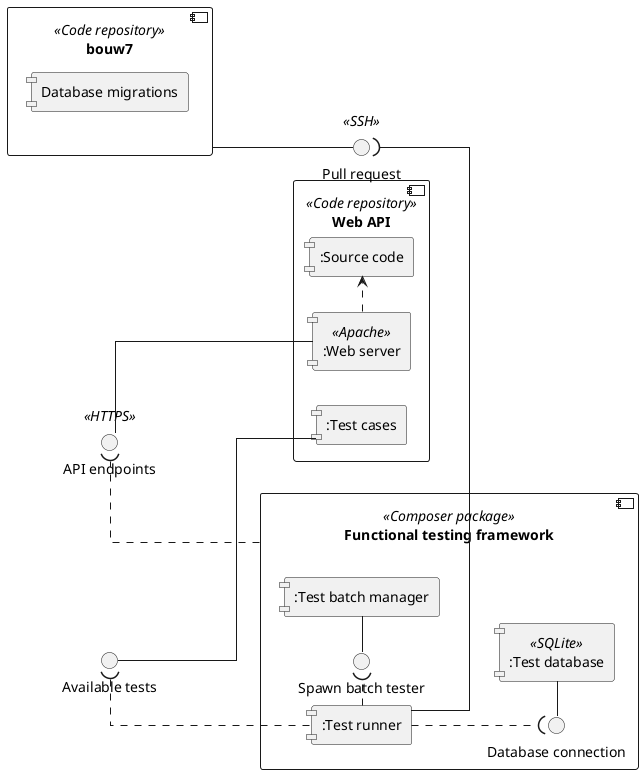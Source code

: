 @startuml Component diagram
skinparam Linetype ortho
skinparam componentStyle uml1
left to right direction

together {
    component "Web API" <<Code repository>> as web_api {
        component ":Test cases" as test_cases
        component ":Web server" <<Apache>> as api_server
        component ":Source code" as source
    }

    component "Functional testing framework" <<Composer package>> as framework {
        component ":Test runner" as runner
        component ":Test batch manager" as manager
        component ":Test database" <<SQLite>> as test_db
        interface "Database connection" as sqlite_conn
        interface "Spawn batch tester" as spawn
    }
}

component "bouw7" <<Code repository>> as bouw7 {
    component "Database migrations" as migrations
}

interface "Pull request" <<SSH>> as bouw7_pull
interface "API endpoints" <<HTTPS>> as endpoints
interface "Available tests" as tests

bouw7 -- bouw7_pull
runner -( bouw7_pull

endpoints -- api_server
framework .( endpoints

tests -- test_cases
tests ). runner

api_server .> source

sqlite_conn - test_db
runner ..( sqlite_conn

spawn - manager
runner .( spawn
@enduml